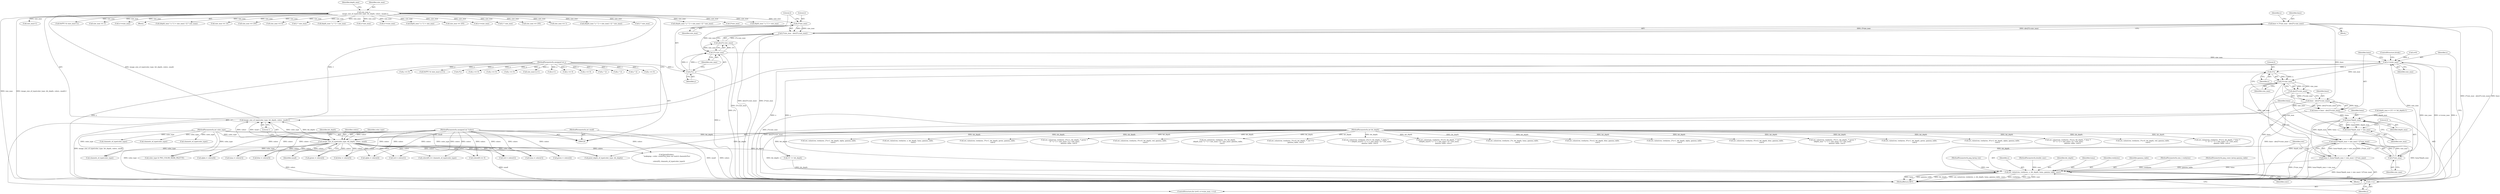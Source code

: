 digraph "0_Android_9d4853418ab2f754c2b63e091c29c5529b8b86ca_14@integer" {
"1000459" [label="(Call,base = 2*size_max - abs(2*y-size_max))"];
"1000461" [label="(Call,2*size_max - abs(2*y-size_max))"];
"1000462" [label="(Call,2*size_max)"];
"1000145" [label="(Call,size_max =\n      image_size_of_type(color_type, bit_depth, colors, small)-1)"];
"1000147" [label="(Call,image_size_of_type(color_type, bit_depth, colors, small)-1)"];
"1000148" [label="(Call,image_size_of_type(color_type, bit_depth, colors, small))"];
"1000133" [label="(MethodParameterIn,int color_type)"];
"1000134" [label="(MethodParameterIn,int bit_depth)"];
"1000137" [label="(MethodParameterIn,unsigned int *colors)"];
"1000138" [label="(MethodParameterIn,int small)"];
"1000465" [label="(Call,abs(2*y-size_max))"];
"1000466" [label="(Call,2*y-size_max)"];
"1000467" [label="(Call,2*y)"];
"1000132" [label="(MethodParameterIn,unsigned int y)"];
"1000484" [label="(Call,base - abs(2*x-size_max))"];
"1000482" [label="(Call,luma = base - abs(2*x-size_max))"];
"1000496" [label="(Call,luma*depth_max)"];
"1000494" [label="(Call,(luma*depth_max + size_max) / (2*size_max))"];
"1000492" [label="(Call,luma = (luma*depth_max + size_max) / (2*size_max))"];
"1000503" [label="(Call,set_value(row, rowbytes, x, bit_depth, luma, gamma_table, conv))"];
"1000478" [label="(Call,++x)"];
"1000475" [label="(Call,x<=size_max)"];
"1000488" [label="(Call,2*x)"];
"1000487" [label="(Call,2*x-size_max)"];
"1000486" [label="(Call,abs(2*x-size_max))"];
"1000495" [label="(Call,luma*depth_max + size_max)"];
"1000500" [label="(Call,2*size_max)"];
"1000432" [label="(Call,2*y)"];
"1000227" [label="(Call,y == 0)"];
"1000490" [label="(Identifier,x)"];
"1000577" [label="(Call,(depth_max * y * 2 + size_max) / (2 * size_max))"];
"1000491" [label="(Identifier,size_max)"];
"1000156" [label="(Identifier,depth_max)"];
"1000960" [label="(Call,green = colors[2])"];
"1000401" [label="(Call,y == 0)"];
"1000330" [label="(Call,2*size_max)"];
"1000518" [label="(Call,depth_max * y * 2 + size_max)"];
"1000152" [label="(Identifier,small)"];
"1000302" [label="(Call,size_max+1)"];
"1001057" [label="(MethodReturn,RET)"];
"1000300" [label="(Call,0xFFU & (size_max+1))"];
"1000212" [label="(Call,size_max == 3)"];
"1000821" [label="(Call,x<=size_max)"];
"1000479" [label="(Identifier,x)"];
"1000139" [label="(Block,)"];
"1001012" [label="(Call,set_value(row, rowbytes, 4*x+2, bit_depth, blue, gamma_table,\n                     conv))"];
"1001045" [label="(Call,fprintf(stderr,\n \"makepng: --color: count(%u) does not match channels(%u)\n\",\n\n          colors[0], channels_of_type(color_type)))"];
"1000507" [label="(Identifier,bit_depth)"];
"1000461" [label="(Call,2*size_max - abs(2*y-size_max))"];
"1000844" [label="(Call,alpha = colors[2])"];
"1000499" [label="(Identifier,size_max)"];
"1000477" [label="(Identifier,size_max)"];
"1000183" [label="(Call,y == 0)"];
"1000611" [label="(Call,set_value(row, rowbytes, 3*x+1, bit_depth, /* green */\n (depth_max * x * 2 + size_max) / (2 * size_max),\n                  gamma_table, conv))"];
"1000138" [label="(MethodParameterIn,int small)"];
"1000486" [label="(Call,abs(2*x-size_max))"];
"1000517" [label="(Call,(depth_max * y * 2 + size_max) / (2 * size_max))"];
"1000346" [label="(Call,size_max+y+1)"];
"1000475" [label="(Call,x<=size_max)"];
"1000471" [label="(ControlStructure,for (x=0; x<=size_max; ++x))"];
"1001000" [label="(Call,set_value(row, rowbytes, 4*x+1, bit_depth, green, gamma_table,\n                     conv))"];
"1000348" [label="(Call,y+1)"];
"1000886" [label="(Call,red = colors[1])"];
"1000174" [label="(Call,pixel_depth_of_type(color_type, bit_depth))"];
"1000508" [label="(Identifier,luma)"];
"1000361" [label="(Call,y == 0)"];
"1000137" [label="(MethodParameterIn,unsigned int *colors)"];
"1000234" [label="(Call,size_max == 15)"];
"1000972" [label="(Call,alpha = colors[4])"];
"1000452" [label="(Call,channels_of_type(color_type))"];
"1000478" [label="(Call,++x)"];
"1000147" [label="(Call,image_size_of_type(color_type, bit_depth, colors, small)-1)"];
"1000146" [label="(Identifier,size_max)"];
"1000838" [label="(Call,luma = colors[1])"];
"1000375" [label="(Call,size_max == 255)"];
"1000306" [label="(Call,size_max == 0)"];
"1000525" [label="(Call,2 * size_max)"];
"1000662" [label="(Call,depth_max * y * 2 + size_max)"];
"1001024" [label="(Call,set_value(row, rowbytes, 4*x+3, bit_depth, alpha, gamma_table,\n                     conv))"];
"1000854" [label="(Call,x<size_max)"];
"1000982" [label="(Call,x<=size_max)"];
"1000633" [label="(Call,set_value(row, rowbytes, 3*x+2, bit_depth, /* blue */\n (Y * x * 2 + size_max) / (2 * size_max),\n                  gamma_table, conv))"];
"1000578" [label="(Call,depth_max * y * 2 + size_max)"];
"1000284" [label="(Call,y == 0)"];
"1000464" [label="(Identifier,size_max)"];
"1000485" [label="(Identifier,base)"];
"1000665" [label="(Call,y * 2)"];
"1000521" [label="(Call,y * 2)"];
"1000496" [label="(Call,luma*depth_max)"];
"1000966" [label="(Call,blue = colors[3])"];
"1000581" [label="(Call,y * 2)"];
"1000498" [label="(Identifier,depth_max)"];
"1000473" [label="(Identifier,x)"];
"1000511" [label="(ControlStructure,break;)"];
"1000470" [label="(Identifier,size_max)"];
"1000134" [label="(MethodParameterIn,int bit_depth)"];
"1000914" [label="(Call,set_value(row, rowbytes, 3*x+0, bit_depth, red, gamma_table,\n                     conv))"];
"1000322" [label="(Call,size_max == 255)"];
"1000505" [label="(Identifier,rowbytes)"];
"1000729" [label="(Call,set_value(row, rowbytes, 4*x+2, bit_depth, /* blue */\n                  Y - (Y * x * 2 + size_max) / (2 * size_max),\n                  gamma_table, conv))"];
"1000908" [label="(Call,x<=size_max)"];
"1000502" [label="(Identifier,size_max)"];
"1000559" [label="(Call,set_value(row, rowbytes, 2*x+1, bit_depth, alpha, gamma_table,\n                  conv))"];
"1000489" [label="(Literal,2)"];
"1000488" [label="(Call,2*x)"];
"1000150" [label="(Identifier,bit_depth)"];
"1000472" [label="(Call,x=0)"];
"1000476" [label="(Identifier,x)"];
"1000460" [label="(Identifier,base)"];
"1000151" [label="(Identifier,colors)"];
"1000826" [label="(Call,set_value(row, rowbytes, x, bit_depth, luma, gamma_table,\n                     conv))"];
"1000153" [label="(Literal,1)"];
"1000892" [label="(Call,green = colors[2])"];
"1000482" [label="(Call,luma = base - abs(2*x-size_max))"];
"1000504" [label="(Identifier,row)"];
"1000466" [label="(Call,2*y-size_max)"];
"1000926" [label="(Call,set_value(row, rowbytes, 3*x+1, bit_depth, green, gamma_table,\n                     conv))"];
"1000509" [label="(Identifier,gamma_table)"];
"1000669" [label="(Call,2 * size_max)"];
"1000492" [label="(Call,luma = (luma*depth_max + size_max) / (2*size_max))"];
"1000898" [label="(Call,blue = colors[3])"];
"1000510" [label="(Identifier,conv)"];
"1000480" [label="(Block,)"];
"1000131" [label="(MethodParameterIn,size_t rowbytes)"];
"1000493" [label="(Identifier,luma)"];
"1000497" [label="(Identifier,luma)"];
"1000132" [label="(MethodParameterIn,unsigned int y)"];
"1000148" [label="(Call,image_size_of_type(color_type, bit_depth, colors, small))"];
"1000469" [label="(Identifier,y)"];
"1000788" [label="(Call,color_type & PNG_COLOR_MASK_PALETTE)"];
"1000798" [label="(Call,colors[0] == channels_of_type(color_type))"];
"1000707" [label="(Call,set_value(row, rowbytes, 4*x+1, bit_depth, /* green */\n (Y * x * 2 + size_max) / (2 * size_max),\n                  gamma_table, conv))"];
"1000439" [label="(Call,y == 0)"];
"1000145" [label="(Call,size_max =\n      image_size_of_type(color_type, bit_depth, colors, small)-1)"];
"1000459" [label="(Call,base = 2*size_max - abs(2*y-size_max))"];
"1000205" [label="(Call,y == 0)"];
"1000135" [label="(MethodParameterIn,png_const_bytep gamma_table)"];
"1000988" [label="(Call,set_value(row, rowbytes, 4*x+0, bit_depth, red, gamma_table,\n                     conv))"];
"1000456" [label="(Block,)"];
"1000130" [label="(MethodParameterIn,png_bytep row)"];
"1000539" [label="(Call,set_value(row, rowbytes, 2*x, bit_depth,\n (depth_max * x * 2 + size_max) / (2 * size_max), gamma_table,\n                  conv))"];
"1000465" [label="(Call,abs(2*y-size_max))"];
"1000805" [label="(Call,channels_of_type(color_type))"];
"1000149" [label="(Identifier,color_type)"];
"1000467" [label="(Call,2*y)"];
"1000291" [label="(Call,size_max == 255)"];
"1000494" [label="(Call,(luma*depth_max + size_max) / (2*size_max))"];
"1000483" [label="(Identifier,luma)"];
"1000599" [label="(Call,set_value(row, rowbytes, 3*x+0, bit_depth, /* red */ Y,\n                     gamma_table, conv))"];
"1000500" [label="(Call,2*size_max)"];
"1000462" [label="(Call,2*size_max)"];
"1000506" [label="(Identifier,x)"];
"1000753" [label="(Call,set_value(row, rowbytes, 4*x+3, bit_depth, /* alpha */\n                  Y + ((depth_max-Y) * x * 2 + size_max) / (2 * size_max),\n                  gamma_table, conv))"];
"1000163" [label="(Call,colors[0] == 0)"];
"1000190" [label="(Call,size_max == 1)"];
"1000463" [label="(Literal,2)"];
"1000136" [label="(MethodParameterIn,double conv)"];
"1000661" [label="(Call,(depth_max * y * 2 + size_max) / (2 * size_max))"];
"1000503" [label="(Call,set_value(row, rowbytes, x, bit_depth, luma, gamma_table, conv))"];
"1000484" [label="(Call,base - abs(2*x-size_max))"];
"1000468" [label="(Literal,2)"];
"1000155" [label="(Call,depth_max = (1U << bit_depth)-1)"];
"1000133" [label="(MethodParameterIn,int color_type)"];
"1000158" [label="(Call,1U << bit_depth)"];
"1000501" [label="(Literal,2)"];
"1000585" [label="(Call,2 * size_max)"];
"1000683" [label="(Call,set_value(row, rowbytes, 4*x+0, bit_depth, /* red */\n ((depth_max-Y) * x * 2 + size_max) / (2 * size_max),\n                  gamma_table, conv))"];
"1000860" [label="(Call,set_value(row, rowbytes, 2*x, bit_depth, luma, gamma_table,\n                     conv))"];
"1000344" [label="(Call,0xFFU & (size_max+y+1))"];
"1000802" [label="(Call,channels_of_type(color_type))"];
"1000954" [label="(Call,red = colors[1])"];
"1000938" [label="(Call,set_value(row, rowbytes, 3*x+2, bit_depth, blue, gamma_table,\n                     conv))"];
"1000870" [label="(Call,set_value(row, rowbytes, 2*x+1, bit_depth, alpha, gamma_table,\n                     conv))"];
"1000487" [label="(Call,2*x-size_max)"];
"1000811" [label="(Call,luma = colors[1])"];
"1001051" [label="(Call,channels_of_type(color_type))"];
"1000495" [label="(Call,luma*depth_max + size_max)"];
"1000459" -> "1000456"  [label="AST: "];
"1000459" -> "1000461"  [label="CFG: "];
"1000460" -> "1000459"  [label="AST: "];
"1000461" -> "1000459"  [label="AST: "];
"1000473" -> "1000459"  [label="CFG: "];
"1000459" -> "1001057"  [label="DDG: 2*size_max - abs(2*y-size_max)"];
"1000459" -> "1001057"  [label="DDG: base"];
"1000461" -> "1000459"  [label="DDG: 2*size_max"];
"1000461" -> "1000459"  [label="DDG: abs(2*y-size_max)"];
"1000459" -> "1000484"  [label="DDG: base"];
"1000461" -> "1000465"  [label="CFG: "];
"1000462" -> "1000461"  [label="AST: "];
"1000465" -> "1000461"  [label="AST: "];
"1000461" -> "1001057"  [label="DDG: abs(2*y-size_max)"];
"1000461" -> "1001057"  [label="DDG: 2*size_max"];
"1000462" -> "1000461"  [label="DDG: 2"];
"1000462" -> "1000461"  [label="DDG: size_max"];
"1000465" -> "1000461"  [label="DDG: 2*y-size_max"];
"1000462" -> "1000464"  [label="CFG: "];
"1000463" -> "1000462"  [label="AST: "];
"1000464" -> "1000462"  [label="AST: "];
"1000468" -> "1000462"  [label="CFG: "];
"1000145" -> "1000462"  [label="DDG: size_max"];
"1000462" -> "1000466"  [label="DDG: size_max"];
"1000145" -> "1000139"  [label="AST: "];
"1000145" -> "1000147"  [label="CFG: "];
"1000146" -> "1000145"  [label="AST: "];
"1000147" -> "1000145"  [label="AST: "];
"1000156" -> "1000145"  [label="CFG: "];
"1000145" -> "1001057"  [label="DDG: size_max"];
"1000145" -> "1001057"  [label="DDG: image_size_of_type(color_type, bit_depth, colors, small)-1"];
"1000147" -> "1000145"  [label="DDG: image_size_of_type(color_type, bit_depth, colors, small)"];
"1000147" -> "1000145"  [label="DDG: 1"];
"1000145" -> "1000190"  [label="DDG: size_max"];
"1000145" -> "1000212"  [label="DDG: size_max"];
"1000145" -> "1000234"  [label="DDG: size_max"];
"1000145" -> "1000291"  [label="DDG: size_max"];
"1000145" -> "1000300"  [label="DDG: size_max"];
"1000145" -> "1000302"  [label="DDG: size_max"];
"1000145" -> "1000306"  [label="DDG: size_max"];
"1000145" -> "1000322"  [label="DDG: size_max"];
"1000145" -> "1000330"  [label="DDG: size_max"];
"1000145" -> "1000375"  [label="DDG: size_max"];
"1000145" -> "1000517"  [label="DDG: size_max"];
"1000145" -> "1000518"  [label="DDG: size_max"];
"1000145" -> "1000525"  [label="DDG: size_max"];
"1000145" -> "1000577"  [label="DDG: size_max"];
"1000145" -> "1000578"  [label="DDG: size_max"];
"1000145" -> "1000585"  [label="DDG: size_max"];
"1000145" -> "1000661"  [label="DDG: size_max"];
"1000145" -> "1000662"  [label="DDG: size_max"];
"1000145" -> "1000669"  [label="DDG: size_max"];
"1000145" -> "1000821"  [label="DDG: size_max"];
"1000145" -> "1000854"  [label="DDG: size_max"];
"1000145" -> "1000908"  [label="DDG: size_max"];
"1000145" -> "1000982"  [label="DDG: size_max"];
"1000147" -> "1000153"  [label="CFG: "];
"1000148" -> "1000147"  [label="AST: "];
"1000153" -> "1000147"  [label="AST: "];
"1000147" -> "1001057"  [label="DDG: image_size_of_type(color_type, bit_depth, colors, small)"];
"1000148" -> "1000147"  [label="DDG: color_type"];
"1000148" -> "1000147"  [label="DDG: bit_depth"];
"1000148" -> "1000147"  [label="DDG: colors"];
"1000148" -> "1000147"  [label="DDG: small"];
"1000148" -> "1000152"  [label="CFG: "];
"1000149" -> "1000148"  [label="AST: "];
"1000150" -> "1000148"  [label="AST: "];
"1000151" -> "1000148"  [label="AST: "];
"1000152" -> "1000148"  [label="AST: "];
"1000153" -> "1000148"  [label="CFG: "];
"1000148" -> "1001057"  [label="DDG: colors"];
"1000148" -> "1001057"  [label="DDG: small"];
"1000133" -> "1000148"  [label="DDG: color_type"];
"1000134" -> "1000148"  [label="DDG: bit_depth"];
"1000137" -> "1000148"  [label="DDG: colors"];
"1000138" -> "1000148"  [label="DDG: small"];
"1000148" -> "1000158"  [label="DDG: bit_depth"];
"1000148" -> "1000163"  [label="DDG: colors"];
"1000148" -> "1000174"  [label="DDG: color_type"];
"1000148" -> "1000452"  [label="DDG: color_type"];
"1000148" -> "1000788"  [label="DDG: color_type"];
"1000148" -> "1000798"  [label="DDG: colors"];
"1000148" -> "1000811"  [label="DDG: colors"];
"1000148" -> "1000838"  [label="DDG: colors"];
"1000148" -> "1000844"  [label="DDG: colors"];
"1000148" -> "1000886"  [label="DDG: colors"];
"1000148" -> "1000892"  [label="DDG: colors"];
"1000148" -> "1000898"  [label="DDG: colors"];
"1000148" -> "1000954"  [label="DDG: colors"];
"1000148" -> "1000960"  [label="DDG: colors"];
"1000148" -> "1000966"  [label="DDG: colors"];
"1000148" -> "1000972"  [label="DDG: colors"];
"1000148" -> "1001045"  [label="DDG: colors"];
"1000133" -> "1000129"  [label="AST: "];
"1000133" -> "1001057"  [label="DDG: color_type"];
"1000133" -> "1000174"  [label="DDG: color_type"];
"1000133" -> "1000452"  [label="DDG: color_type"];
"1000133" -> "1000788"  [label="DDG: color_type"];
"1000133" -> "1000802"  [label="DDG: color_type"];
"1000133" -> "1000805"  [label="DDG: color_type"];
"1000133" -> "1001051"  [label="DDG: color_type"];
"1000134" -> "1000129"  [label="AST: "];
"1000134" -> "1001057"  [label="DDG: bit_depth"];
"1000134" -> "1000158"  [label="DDG: bit_depth"];
"1000134" -> "1000174"  [label="DDG: bit_depth"];
"1000134" -> "1000503"  [label="DDG: bit_depth"];
"1000134" -> "1000539"  [label="DDG: bit_depth"];
"1000134" -> "1000559"  [label="DDG: bit_depth"];
"1000134" -> "1000599"  [label="DDG: bit_depth"];
"1000134" -> "1000611"  [label="DDG: bit_depth"];
"1000134" -> "1000633"  [label="DDG: bit_depth"];
"1000134" -> "1000683"  [label="DDG: bit_depth"];
"1000134" -> "1000707"  [label="DDG: bit_depth"];
"1000134" -> "1000729"  [label="DDG: bit_depth"];
"1000134" -> "1000753"  [label="DDG: bit_depth"];
"1000134" -> "1000826"  [label="DDG: bit_depth"];
"1000134" -> "1000860"  [label="DDG: bit_depth"];
"1000134" -> "1000870"  [label="DDG: bit_depth"];
"1000134" -> "1000914"  [label="DDG: bit_depth"];
"1000134" -> "1000926"  [label="DDG: bit_depth"];
"1000134" -> "1000938"  [label="DDG: bit_depth"];
"1000134" -> "1000988"  [label="DDG: bit_depth"];
"1000134" -> "1001000"  [label="DDG: bit_depth"];
"1000134" -> "1001012"  [label="DDG: bit_depth"];
"1000134" -> "1001024"  [label="DDG: bit_depth"];
"1000137" -> "1000129"  [label="AST: "];
"1000137" -> "1001057"  [label="DDG: colors"];
"1000137" -> "1000163"  [label="DDG: colors"];
"1000137" -> "1000798"  [label="DDG: colors"];
"1000137" -> "1000811"  [label="DDG: colors"];
"1000137" -> "1000838"  [label="DDG: colors"];
"1000137" -> "1000844"  [label="DDG: colors"];
"1000137" -> "1000886"  [label="DDG: colors"];
"1000137" -> "1000892"  [label="DDG: colors"];
"1000137" -> "1000898"  [label="DDG: colors"];
"1000137" -> "1000954"  [label="DDG: colors"];
"1000137" -> "1000960"  [label="DDG: colors"];
"1000137" -> "1000966"  [label="DDG: colors"];
"1000137" -> "1000972"  [label="DDG: colors"];
"1000137" -> "1001045"  [label="DDG: colors"];
"1000138" -> "1000129"  [label="AST: "];
"1000138" -> "1001057"  [label="DDG: small"];
"1000465" -> "1000466"  [label="CFG: "];
"1000466" -> "1000465"  [label="AST: "];
"1000465" -> "1001057"  [label="DDG: 2*y-size_max"];
"1000466" -> "1000465"  [label="DDG: 2*y"];
"1000466" -> "1000465"  [label="DDG: size_max"];
"1000466" -> "1000470"  [label="CFG: "];
"1000467" -> "1000466"  [label="AST: "];
"1000470" -> "1000466"  [label="AST: "];
"1000466" -> "1001057"  [label="DDG: 2*y"];
"1000467" -> "1000466"  [label="DDG: 2"];
"1000467" -> "1000466"  [label="DDG: y"];
"1000466" -> "1000475"  [label="DDG: size_max"];
"1000467" -> "1000469"  [label="CFG: "];
"1000468" -> "1000467"  [label="AST: "];
"1000469" -> "1000467"  [label="AST: "];
"1000470" -> "1000467"  [label="CFG: "];
"1000467" -> "1001057"  [label="DDG: y"];
"1000132" -> "1000467"  [label="DDG: y"];
"1000132" -> "1000129"  [label="AST: "];
"1000132" -> "1001057"  [label="DDG: y"];
"1000132" -> "1000183"  [label="DDG: y"];
"1000132" -> "1000205"  [label="DDG: y"];
"1000132" -> "1000227"  [label="DDG: y"];
"1000132" -> "1000284"  [label="DDG: y"];
"1000132" -> "1000344"  [label="DDG: y"];
"1000132" -> "1000346"  [label="DDG: y"];
"1000132" -> "1000348"  [label="DDG: y"];
"1000132" -> "1000361"  [label="DDG: y"];
"1000132" -> "1000401"  [label="DDG: y"];
"1000132" -> "1000432"  [label="DDG: y"];
"1000132" -> "1000439"  [label="DDG: y"];
"1000132" -> "1000521"  [label="DDG: y"];
"1000132" -> "1000581"  [label="DDG: y"];
"1000132" -> "1000665"  [label="DDG: y"];
"1000484" -> "1000482"  [label="AST: "];
"1000484" -> "1000486"  [label="CFG: "];
"1000485" -> "1000484"  [label="AST: "];
"1000486" -> "1000484"  [label="AST: "];
"1000482" -> "1000484"  [label="CFG: "];
"1000484" -> "1001057"  [label="DDG: abs(2*x-size_max)"];
"1000484" -> "1001057"  [label="DDG: base"];
"1000484" -> "1000482"  [label="DDG: base"];
"1000484" -> "1000482"  [label="DDG: abs(2*x-size_max)"];
"1000486" -> "1000484"  [label="DDG: 2*x-size_max"];
"1000482" -> "1000480"  [label="AST: "];
"1000483" -> "1000482"  [label="AST: "];
"1000493" -> "1000482"  [label="CFG: "];
"1000482" -> "1001057"  [label="DDG: base - abs(2*x-size_max)"];
"1000482" -> "1000496"  [label="DDG: luma"];
"1000496" -> "1000495"  [label="AST: "];
"1000496" -> "1000498"  [label="CFG: "];
"1000497" -> "1000496"  [label="AST: "];
"1000498" -> "1000496"  [label="AST: "];
"1000499" -> "1000496"  [label="CFG: "];
"1000496" -> "1001057"  [label="DDG: depth_max"];
"1000496" -> "1000494"  [label="DDG: luma"];
"1000496" -> "1000494"  [label="DDG: depth_max"];
"1000496" -> "1000495"  [label="DDG: luma"];
"1000496" -> "1000495"  [label="DDG: depth_max"];
"1000155" -> "1000496"  [label="DDG: depth_max"];
"1000494" -> "1000492"  [label="AST: "];
"1000494" -> "1000500"  [label="CFG: "];
"1000495" -> "1000494"  [label="AST: "];
"1000500" -> "1000494"  [label="AST: "];
"1000492" -> "1000494"  [label="CFG: "];
"1000494" -> "1001057"  [label="DDG: luma*depth_max + size_max"];
"1000494" -> "1001057"  [label="DDG: 2*size_max"];
"1000494" -> "1000492"  [label="DDG: luma*depth_max + size_max"];
"1000494" -> "1000492"  [label="DDG: 2*size_max"];
"1000487" -> "1000494"  [label="DDG: size_max"];
"1000500" -> "1000494"  [label="DDG: 2"];
"1000500" -> "1000494"  [label="DDG: size_max"];
"1000492" -> "1000480"  [label="AST: "];
"1000493" -> "1000492"  [label="AST: "];
"1000504" -> "1000492"  [label="CFG: "];
"1000492" -> "1001057"  [label="DDG: (luma*depth_max + size_max) / (2*size_max)"];
"1000492" -> "1000503"  [label="DDG: luma"];
"1000503" -> "1000480"  [label="AST: "];
"1000503" -> "1000510"  [label="CFG: "];
"1000504" -> "1000503"  [label="AST: "];
"1000505" -> "1000503"  [label="AST: "];
"1000506" -> "1000503"  [label="AST: "];
"1000507" -> "1000503"  [label="AST: "];
"1000508" -> "1000503"  [label="AST: "];
"1000509" -> "1000503"  [label="AST: "];
"1000510" -> "1000503"  [label="AST: "];
"1000479" -> "1000503"  [label="CFG: "];
"1000503" -> "1001057"  [label="DDG: gamma_table"];
"1000503" -> "1001057"  [label="DDG: bit_depth"];
"1000503" -> "1001057"  [label="DDG: set_value(row, rowbytes, x, bit_depth, luma, gamma_table, conv)"];
"1000503" -> "1001057"  [label="DDG: rowbytes"];
"1000503" -> "1001057"  [label="DDG: row"];
"1000503" -> "1001057"  [label="DDG: conv"];
"1000503" -> "1001057"  [label="DDG: luma"];
"1000503" -> "1000478"  [label="DDG: x"];
"1000130" -> "1000503"  [label="DDG: row"];
"1000131" -> "1000503"  [label="DDG: rowbytes"];
"1000488" -> "1000503"  [label="DDG: x"];
"1000158" -> "1000503"  [label="DDG: bit_depth"];
"1000135" -> "1000503"  [label="DDG: gamma_table"];
"1000136" -> "1000503"  [label="DDG: conv"];
"1000478" -> "1000471"  [label="AST: "];
"1000478" -> "1000479"  [label="CFG: "];
"1000479" -> "1000478"  [label="AST: "];
"1000476" -> "1000478"  [label="CFG: "];
"1000478" -> "1000475"  [label="DDG: x"];
"1000475" -> "1000471"  [label="AST: "];
"1000475" -> "1000477"  [label="CFG: "];
"1000476" -> "1000475"  [label="AST: "];
"1000477" -> "1000475"  [label="AST: "];
"1000483" -> "1000475"  [label="CFG: "];
"1000511" -> "1000475"  [label="CFG: "];
"1000475" -> "1001057"  [label="DDG: x"];
"1000475" -> "1001057"  [label="DDG: size_max"];
"1000475" -> "1001057"  [label="DDG: x<=size_max"];
"1000472" -> "1000475"  [label="DDG: x"];
"1000500" -> "1000475"  [label="DDG: size_max"];
"1000475" -> "1000488"  [label="DDG: x"];
"1000475" -> "1000487"  [label="DDG: size_max"];
"1000488" -> "1000487"  [label="AST: "];
"1000488" -> "1000490"  [label="CFG: "];
"1000489" -> "1000488"  [label="AST: "];
"1000490" -> "1000488"  [label="AST: "];
"1000491" -> "1000488"  [label="CFG: "];
"1000488" -> "1000487"  [label="DDG: 2"];
"1000488" -> "1000487"  [label="DDG: x"];
"1000487" -> "1000486"  [label="AST: "];
"1000487" -> "1000491"  [label="CFG: "];
"1000491" -> "1000487"  [label="AST: "];
"1000486" -> "1000487"  [label="CFG: "];
"1000487" -> "1001057"  [label="DDG: 2*x"];
"1000487" -> "1000486"  [label="DDG: 2*x"];
"1000487" -> "1000486"  [label="DDG: size_max"];
"1000487" -> "1000495"  [label="DDG: size_max"];
"1000487" -> "1000500"  [label="DDG: size_max"];
"1000486" -> "1001057"  [label="DDG: 2*x-size_max"];
"1000495" -> "1000499"  [label="CFG: "];
"1000499" -> "1000495"  [label="AST: "];
"1000501" -> "1000495"  [label="CFG: "];
"1000495" -> "1001057"  [label="DDG: luma*depth_max"];
"1000500" -> "1000502"  [label="CFG: "];
"1000501" -> "1000500"  [label="AST: "];
"1000502" -> "1000500"  [label="AST: "];
}
